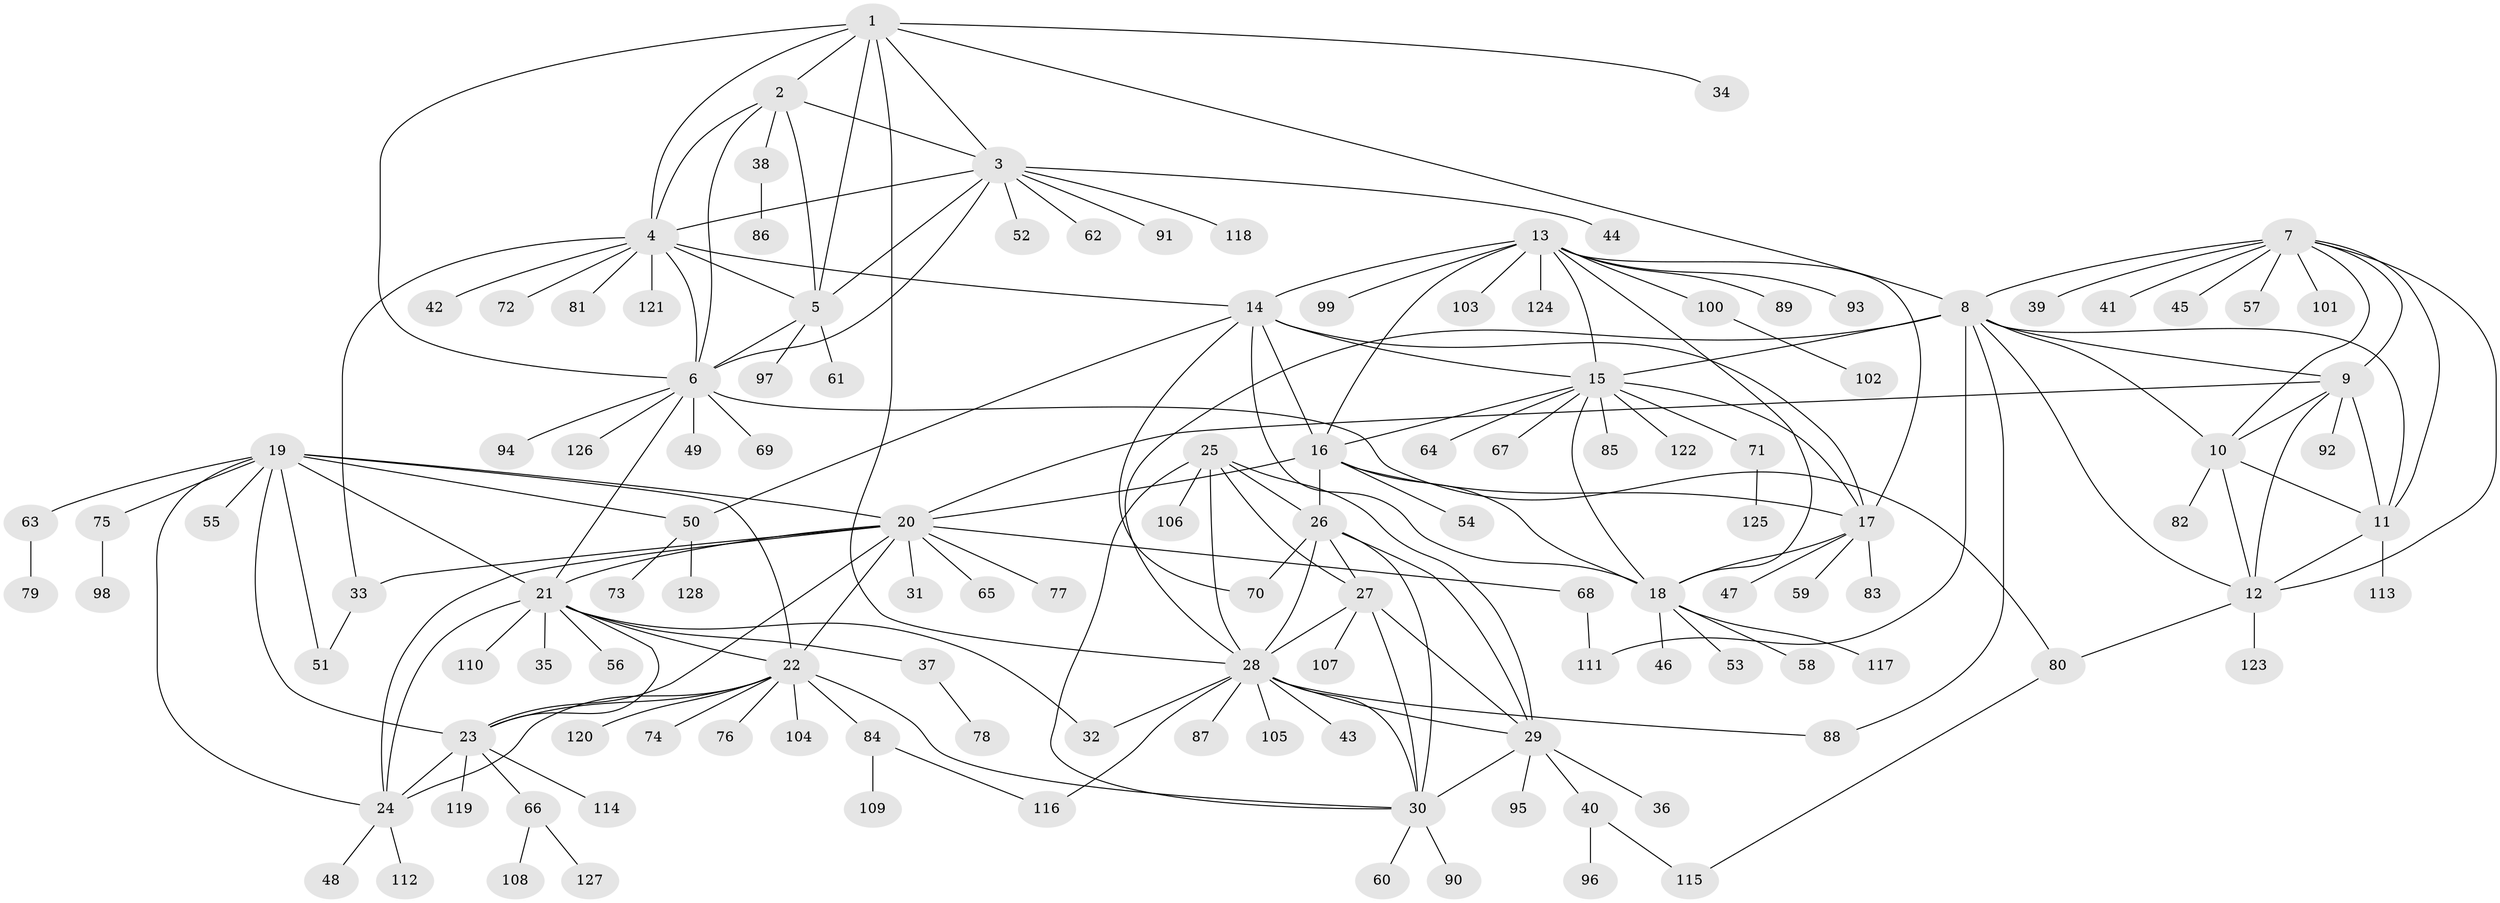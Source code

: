 // coarse degree distribution, {12: 0.01020408163265306, 6: 0.061224489795918366, 7: 0.030612244897959183, 8: 0.02040816326530612, 10: 0.04081632653061224, 4: 0.02040816326530612, 5: 0.02040816326530612, 15: 0.01020408163265306, 11: 0.02040816326530612, 9: 0.01020408163265306, 1: 0.6632653061224489, 3: 0.02040816326530612, 2: 0.07142857142857142}
// Generated by graph-tools (version 1.1) at 2025/24/03/03/25 07:24:11]
// undirected, 128 vertices, 193 edges
graph export_dot {
graph [start="1"]
  node [color=gray90,style=filled];
  1;
  2;
  3;
  4;
  5;
  6;
  7;
  8;
  9;
  10;
  11;
  12;
  13;
  14;
  15;
  16;
  17;
  18;
  19;
  20;
  21;
  22;
  23;
  24;
  25;
  26;
  27;
  28;
  29;
  30;
  31;
  32;
  33;
  34;
  35;
  36;
  37;
  38;
  39;
  40;
  41;
  42;
  43;
  44;
  45;
  46;
  47;
  48;
  49;
  50;
  51;
  52;
  53;
  54;
  55;
  56;
  57;
  58;
  59;
  60;
  61;
  62;
  63;
  64;
  65;
  66;
  67;
  68;
  69;
  70;
  71;
  72;
  73;
  74;
  75;
  76;
  77;
  78;
  79;
  80;
  81;
  82;
  83;
  84;
  85;
  86;
  87;
  88;
  89;
  90;
  91;
  92;
  93;
  94;
  95;
  96;
  97;
  98;
  99;
  100;
  101;
  102;
  103;
  104;
  105;
  106;
  107;
  108;
  109;
  110;
  111;
  112;
  113;
  114;
  115;
  116;
  117;
  118;
  119;
  120;
  121;
  122;
  123;
  124;
  125;
  126;
  127;
  128;
  1 -- 2;
  1 -- 3;
  1 -- 4;
  1 -- 5;
  1 -- 6;
  1 -- 8;
  1 -- 28;
  1 -- 34;
  2 -- 3;
  2 -- 4;
  2 -- 5;
  2 -- 6;
  2 -- 38;
  3 -- 4;
  3 -- 5;
  3 -- 6;
  3 -- 44;
  3 -- 52;
  3 -- 62;
  3 -- 91;
  3 -- 118;
  4 -- 5;
  4 -- 6;
  4 -- 14;
  4 -- 33;
  4 -- 42;
  4 -- 72;
  4 -- 81;
  4 -- 121;
  5 -- 6;
  5 -- 61;
  5 -- 97;
  6 -- 21;
  6 -- 49;
  6 -- 69;
  6 -- 80;
  6 -- 94;
  6 -- 126;
  7 -- 8;
  7 -- 9;
  7 -- 10;
  7 -- 11;
  7 -- 12;
  7 -- 39;
  7 -- 41;
  7 -- 45;
  7 -- 57;
  7 -- 101;
  8 -- 9;
  8 -- 10;
  8 -- 11;
  8 -- 12;
  8 -- 15;
  8 -- 28;
  8 -- 88;
  8 -- 111;
  9 -- 10;
  9 -- 11;
  9 -- 12;
  9 -- 20;
  9 -- 92;
  10 -- 11;
  10 -- 12;
  10 -- 82;
  11 -- 12;
  11 -- 113;
  12 -- 80;
  12 -- 123;
  13 -- 14;
  13 -- 15;
  13 -- 16;
  13 -- 17;
  13 -- 18;
  13 -- 89;
  13 -- 93;
  13 -- 99;
  13 -- 100;
  13 -- 103;
  13 -- 124;
  14 -- 15;
  14 -- 16;
  14 -- 17;
  14 -- 18;
  14 -- 50;
  14 -- 70;
  15 -- 16;
  15 -- 17;
  15 -- 18;
  15 -- 64;
  15 -- 67;
  15 -- 71;
  15 -- 85;
  15 -- 122;
  16 -- 17;
  16 -- 18;
  16 -- 20;
  16 -- 26;
  16 -- 54;
  17 -- 18;
  17 -- 47;
  17 -- 59;
  17 -- 83;
  18 -- 46;
  18 -- 53;
  18 -- 58;
  18 -- 117;
  19 -- 20;
  19 -- 21;
  19 -- 22;
  19 -- 23;
  19 -- 24;
  19 -- 50;
  19 -- 51;
  19 -- 55;
  19 -- 63;
  19 -- 75;
  20 -- 21;
  20 -- 22;
  20 -- 23;
  20 -- 24;
  20 -- 31;
  20 -- 33;
  20 -- 65;
  20 -- 68;
  20 -- 77;
  21 -- 22;
  21 -- 23;
  21 -- 24;
  21 -- 32;
  21 -- 35;
  21 -- 37;
  21 -- 56;
  21 -- 110;
  22 -- 23;
  22 -- 24;
  22 -- 30;
  22 -- 74;
  22 -- 76;
  22 -- 84;
  22 -- 104;
  22 -- 120;
  23 -- 24;
  23 -- 66;
  23 -- 114;
  23 -- 119;
  24 -- 48;
  24 -- 112;
  25 -- 26;
  25 -- 27;
  25 -- 28;
  25 -- 29;
  25 -- 30;
  25 -- 106;
  26 -- 27;
  26 -- 28;
  26 -- 29;
  26 -- 30;
  26 -- 70;
  27 -- 28;
  27 -- 29;
  27 -- 30;
  27 -- 107;
  28 -- 29;
  28 -- 30;
  28 -- 32;
  28 -- 43;
  28 -- 87;
  28 -- 88;
  28 -- 105;
  28 -- 116;
  29 -- 30;
  29 -- 36;
  29 -- 40;
  29 -- 95;
  30 -- 60;
  30 -- 90;
  33 -- 51;
  37 -- 78;
  38 -- 86;
  40 -- 96;
  40 -- 115;
  50 -- 73;
  50 -- 128;
  63 -- 79;
  66 -- 108;
  66 -- 127;
  68 -- 111;
  71 -- 125;
  75 -- 98;
  80 -- 115;
  84 -- 109;
  84 -- 116;
  100 -- 102;
}
